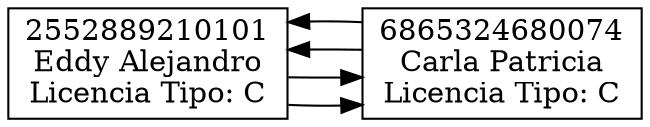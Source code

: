 digraph G{ 
rankdir = LR; 
node[shape=box] 
"31168322"[label ="2552889210101&#92;nEddy Alejandro&#92;nLicencia Tipo: C"]; 
"17225372"[label ="6865324680074&#92;nCarla Patricia&#92;nLicencia Tipo: C"]; 
"31168322"->"17225372"
"31168322"->"17225372"
"17225372"->"31168322"
"17225372"->"31168322"
}
